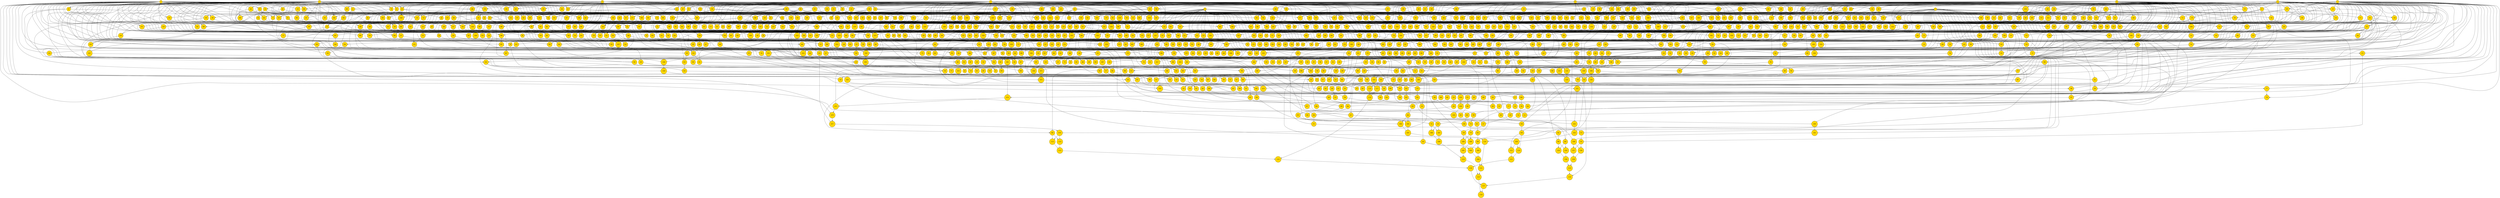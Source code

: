 digraph 0{
	0,1,2,3,4,5,6,7,8,9,10,11,12,13,14,15,16,17,18,19,20,21,22,23,24,25,26,27,28,29,30,31,32,33,34,35,36,37,38,39,40,41,42,43,44,45,46,47,48,49,50,51,52,53,54,55,56,57,58,59,60,61,62,63,64,65,66,67,68,69,70,71,72,73,74,75,76,77,78,79,80,81,82,83,84,85,86,87,88,89,90,91,92,93,94,95,96,97,98,99,100,101,102,103,104,105,106,107,108,109,110,111,112,113,114,115,116,117,118,119,120,121,122,123,124,125,126,127,128,129,130,131,132,133,134,135,136,137,138,139,140,141,142,143,144,145,146,147,148,149,150,151,152,153,154,155,156,157,158,159,160,161,162,163,164,165,166,167,168,169,170,171,172,173,174,175,176,177,178,179,180,181,182,183,184,185,186,187,188,189,190,191,192,193,194,195,196,197,198,199,200,201,202,203,204,205,206,207,208,209,210,211,212,213,214,215,216,217,218,219,220,221,222,223,224,225,226,227,228,229,230,231,232,233,234,235,236,237,238,239,240,241,242,243,244,245,246,247,248,249,250,251,252,253,254,255,256,257,258,259,260,261,262,263,264,265,266,267,268,269,270,271,272,273,274,275,276,277,278,279,280,281,282,283,284,285,286,287,288,289,290,291,292,293,294,295,296,297,298,299,300,301,302,303,304,305,306,307,308,309,310,311,312,313,314,315,316,317,318,319,320,321,322,323,324,325,326,327,328,329,330,331,332,333,334,335,336,337,338,339,340,341,342,343,344,345,346,347,348,349,350,351,352,353,354,355,356,357,358,359,360,361,362,363,364,365,366,367,368,369,370,371,372,373,374,375,376,377,378,379,380,381,382,383,384,385,386,387,388,389,390,391,392,393,394,395,396,397,398,399,400,401,402,403,404,405,406,407,408,409,410,411,412,413,414,415,416,417,418,419,420,421,422,423,424,425,426,427,428,429,430,431,432,433,434,435,436,437,438,439,440,441,442,443,444,445,446,447,448,449,450,451,452,453,454,455,456,457,458,459,460,461,462,463,464,465,466,467,468,469,470,471,472,473,474,475,476,477,478,479,480,481,482,483,484,485,486,487,488,489,490,491,492,493,494,495,496,497,498,499,500,501,502,503,504,505,506,507,508,509,510,511,512,513,514,515,516,517,518,519,520,521,522,523,524,525,526,527,528,529,530,531,532,533,534,535,536,537,538,539,540,541,542,543,544,545,546,547,548,549,550,551,552,553,554,555,556,557,558,559,560,561,562,563,564,565,566,567,568,569,570,571,572,573,574,575,576,577,578,579,580,581,582,583,584,585,586,587,588,589,590,591,592,593,594,595,596,597,598,599,600,601,602,603,604,605,606,607,608,609,610,611,612,613,614,615,616,617,618,619,620,621,622,623,624,625,626,627,628,629,630,631,632,633,634,635,636,637,638,639,640,641,642,643,644,645,646,647,648,649,650,651,652,653,654,655,656,657,658,659,660,661,662,663,664,665,666,667,668,669,670,671,672,673,674,675,676,677,678,679,680,681,682,683,684,685,686,687,688,689,690,691,692,693,694,695,696,697,698,699,700,701,702,703,704,705,706,707,708,709,710,711,712,713,714,715,716,717,718,719,720,721,722,723,724,725,726,727,728,729,730,731,732,733,734,735,736,737,738,739,740,741,742,743,744,745,746,747,748,749,750,751,752,753,754,755,756,757,758,759,760,761,762,763,764,765,766,767,768,769,770,771,772,773,774,775,776,777,778,779,780,781,782,783,784,785,786,787,788,789,790,791,792,793,794,795,796,797,798,799,800,801,802,803,804,805,806,807,808,809,810,811,812,813,814,815,816,817,818,819,820,821,822,823,824,825,826,827,828,829,830,831,832,833,834,835,836,837,838,839,840,841,842,843,844,845,846,847,848,849,850,851,852,853,854,855,856,857,858,859,860,861,862,863,864,865,866,867,868,869,870,871,872,873,874,875,876,877,878,879,880,881,882,883,884,885,886,887,888,889,890,891,892,893,894,895,896,897,898,899,900,901,902,903,904,905,906,907,908,909,910,911,912,913,914,915,916,917,918,919,920,921,922,923,924,925,926,927,928,929,930,931,932,933,934,935,936,937,938,939,940,941,942,943,944,945,946,947,948,949,950,951,952,953,954,955,956,957,958,959,960,961,962,963,964,965,966,967,968,969,970,971,972,973,974,975,976,977,978,979,980,981,982,983,984,985,986,987,988,989,990,991,992,993,994,995,996,997,998,999,1000,1001,1002,1003,1004,1005,1006,1007,1008,1009,1010,1011,1012,1013,1014,1015,1016,1017,1018,1019,1020,1021,1022,1023,1024,1025,1026,1027,1028,1029,1030,1031,1032,1033,1034,1035,1036,1037,1038,1039,1040,1041,1042,1043,1044,1045,1046,1047,1048,1049,1050,1051,1052,1053,1054,1055,1056,1057,1058,1059,1060,1061,1062,1063,1064,1065,1066,1067,1068,1069,1070,1071,1072,1073,1074,1075,1076,1077,1078,1079,1080,1081,1082,1083,1084,1085,1086,1087,1088,1089,1090,1091,1092,1093,1094,1095,1096,1097,1098,1099,1100,1101,1102,1103,1104,1105,1106,1107,1108,1109,1110,1111,1112,1113,1114,1115,1116,1117,1118,1119,1120,1121,1122,1123,1124,1125,1126,1127,1128[shape=circle,style=filled,fillcolor=gold,height="0.3"];
2->10[];
0->10[arrowhead=odot];
10->11[];
8->11[];
9->12[];
2->12[arrowhead=odot];
12->13[arrowhead=odot];
11->13[arrowhead=odot];
13->14[arrowhead=odot];
4->14[];
4->15[];
2->15[arrowhead=odot];
9->16[arrowhead=odot];
0->16[arrowhead=odot];
16->17[];
15->17[arrowhead=odot];
17->18[arrowhead=odot];
14->18[arrowhead=odot];
5->19[arrowhead=odot];
3->19[];
19->20[];
18->20[arrowhead=odot];
4->21[arrowhead=odot];
3->21[arrowhead=odot];
9->22[arrowhead=odot];
5->22[];
22->23[];
21->23[];
23->24[];
11->24[];
24->25[arrowhead=odot];
20->25[arrowhead=odot];
25->26[arrowhead=odot];
6->26[arrowhead=odot];
6->27[arrowhead=odot];
0->27[arrowhead=odot];
9->28[];
3->28[arrowhead=odot];
28->29[arrowhead=odot];
4->29[];
9->30[];
4->30[arrowhead=odot];
30->31[arrowhead=odot];
27->31[];
31->32[];
29->32[arrowhead=odot];
9->33[arrowhead=odot];
3->33[];
33->34[arrowhead=odot];
4->34[arrowhead=odot];
9->35[arrowhead=odot];
4->35[];
35->36[arrowhead=odot];
2->36[arrowhead=odot];
36->37[];
34->37[arrowhead=odot];
37->38[arrowhead=odot];
32->38[arrowhead=odot];
38->39[arrowhead=odot];
5->39[arrowhead=odot];
6->40[arrowhead=odot];
5->40[arrowhead=odot];
40->41[arrowhead=odot];
9->41[];
6->42[];
3->42[];
42->43[arrowhead=odot];
41->43[arrowhead=odot];
43->44[arrowhead=odot];
4->44[arrowhead=odot];
6->45[arrowhead=odot];
4->45[];
5->46[];
4->46[];
5->47[arrowhead=odot];
0->47[arrowhead=odot];
47->48[arrowhead=odot];
3->48[arrowhead=odot];
48->49[arrowhead=odot];
46->49[arrowhead=odot];
49->50[arrowhead=odot];
9->50[arrowhead=odot];
45->51[arrowhead=odot];
44->51[arrowhead=odot];
51->52[];
50->52[arrowhead=odot];
52->53[arrowhead=odot];
2->53[arrowhead=odot];
53->54[arrowhead=odot];
39->54[arrowhead=odot];
54->55[arrowhead=odot];
8->55[arrowhead=odot];
55->56[arrowhead=odot];
26->56[arrowhead=odot];
56->57[arrowhead=odot];
1->57[arrowhead=odot];
9->58[arrowhead=odot];
4->58[arrowhead=odot];
58->59[];
8->59[arrowhead=odot];
40->60[];
3->60[arrowhead=odot];
60->61[];
59->61[];
5->62[arrowhead=odot];
3->62[arrowhead=odot];
62->63[];
30->63[];
63->64[arrowhead=odot];
0->64[arrowhead=odot];
64->65[arrowhead=odot];
1->65[];
33->66[arrowhead=odot];
28->66[arrowhead=odot];
4->67[];
0->67[];
67->68[];
5->68[];
68->69[];
66->69[];
69->70[arrowhead=odot];
65->70[arrowhead=odot];
70->71[arrowhead=odot];
8->71[];
28->72[arrowhead=odot];
4->72[arrowhead=odot];
72->73[arrowhead=odot];
8->73[arrowhead=odot];
5->74[];
4->74[arrowhead=odot];
74->75[];
33->75[];
75->76[arrowhead=odot];
73->76[arrowhead=odot];
76->77[arrowhead=odot];
0->77[arrowhead=odot];
77->78[arrowhead=odot];
71->78[arrowhead=odot];
78->79[arrowhead=odot];
6->79[];
8->80[arrowhead=odot];
4->80[];
6->81[arrowhead=odot];
5->81[];
81->82[];
30->82[];
82->83[arrowhead=odot];
80->83[arrowhead=odot];
83->84[arrowhead=odot];
3->84[arrowhead=odot];
9->85[];
5->85[];
5->86[arrowhead=odot];
1->86[];
86->87[arrowhead=odot];
6->87[];
87->88[arrowhead=odot];
58->88[];
88->89[arrowhead=odot];
85->89[arrowhead=odot];
89->90[arrowhead=odot];
8->90[arrowhead=odot];
90->91[arrowhead=odot];
84->91[arrowhead=odot];
91->92[arrowhead=odot];
0->92[arrowhead=odot];
33->93[arrowhead=odot];
5->93[arrowhead=odot];
93->94[arrowhead=odot];
1->94[arrowhead=odot];
29->95[];
6->95[arrowhead=odot];
95->96[arrowhead=odot];
93->96[];
94->97[arrowhead=odot];
0->97[];
97->98[];
96->98[arrowhead=odot];
35->99[];
5->99[arrowhead=odot];
99->100[arrowhead=odot];
85->100[arrowhead=odot];
6->101[arrowhead=odot];
3->101[arrowhead=odot];
101->102[];
1->102[];
102->103[];
100->103[arrowhead=odot];
103->104[arrowhead=odot];
98->104[arrowhead=odot];
104->105[arrowhead=odot];
8->105[];
92->106[arrowhead=odot];
61->106[arrowhead=odot];
106->107[];
105->107[arrowhead=odot];
107->108[];
79->108[arrowhead=odot];
108->109[arrowhead=odot];
2->109[arrowhead=odot];
109->110[arrowhead=odot];
57->110[arrowhead=odot];
110->111[arrowhead=odot];
7->111[arrowhead=odot];
6->112[arrowhead=odot];
4->112[arrowhead=odot];
8->113[];
1->113[arrowhead=odot];
113->114[arrowhead=odot];
0->114[];
8->115[];
7->115[];
9->116[arrowhead=odot];
1->116[arrowhead=odot];
116->117[arrowhead=odot];
115->117[arrowhead=odot];
117->118[arrowhead=odot];
114->118[];
9->119[arrowhead=odot];
1->119[];
9->120[];
7->120[];
120->121[arrowhead=odot];
119->121[arrowhead=odot];
1->122[];
0->122[];
122->123[arrowhead=odot];
8->123[arrowhead=odot];
123->124[];
121->124[arrowhead=odot];
124->125[arrowhead=odot];
118->125[arrowhead=odot];
62->126[];
2->126[arrowhead=odot];
126->127[];
112->127[];
127->128[];
125->128[arrowhead=odot];
128->129[arrowhead=odot];
111->129[arrowhead=odot];
113->130[];
22->130[];
8->131[arrowhead=odot];
5->131[arrowhead=odot];
9->132[arrowhead=odot];
3->132[arrowhead=odot];
132->133[];
131->133[];
8->134[];
3->134[];
134->135[];
9->135[];
135->136[];
5->136[];
136->137[arrowhead=odot];
133->137[arrowhead=odot];
137->138[arrowhead=odot];
0->138[];
16->139[];
8->139[arrowhead=odot];
8->140[];
0->140[arrowhead=odot];
9->141[];
1->141[];
141->142[arrowhead=odot];
140->142[arrowhead=odot];
142->143[arrowhead=odot];
3->143[arrowhead=odot];
8->144[];
1->144[];
144->145[];
9->145[];
145->146[arrowhead=odot];
139->146[arrowhead=odot];
146->147[];
143->147[arrowhead=odot];
147->148[arrowhead=odot];
5->148[];
148->149[arrowhead=odot];
138->149[arrowhead=odot];
149->150[arrowhead=odot];
4->150[arrowhead=odot];
3->151[arrowhead=odot];
0->151[];
9->152[];
8->152[arrowhead=odot];
152->153[];
151->153[];
144->154[arrowhead=odot];
3->154[];
154->155[];
142->155[arrowhead=odot];
155->156[arrowhead=odot];
153->156[arrowhead=odot];
156->157[arrowhead=odot];
5->157[arrowhead=odot];
8->158[arrowhead=odot];
1->158[arrowhead=odot];
3->159[arrowhead=odot];
1->159[];
159->160[arrowhead=odot];
5->160[arrowhead=odot];
160->161[arrowhead=odot];
140->161[];
161->162[arrowhead=odot];
158->162[arrowhead=odot];
162->163[arrowhead=odot];
9->163[arrowhead=odot];
163->164[arrowhead=odot];
157->164[arrowhead=odot];
164->165[arrowhead=odot];
4->165[];
150->166[arrowhead=odot];
130->166[arrowhead=odot];
166->167[];
165->167[arrowhead=odot];
167->168[arrowhead=odot];
7->168[arrowhead=odot];
21->169[];
5->169[arrowhead=odot];
8->170[arrowhead=odot];
0->170[];
170->171[arrowhead=odot];
115->171[arrowhead=odot];
171->172[arrowhead=odot];
116->172[];
141->173[];
7->173[];
173->174[arrowhead=odot];
172->174[arrowhead=odot];
174->175[arrowhead=odot];
169->175[];
175->176[arrowhead=odot];
168->176[arrowhead=odot];
176->177[arrowhead=odot];
6->177[arrowhead=odot];
8->178[];
6->178[];
178->179[arrowhead=odot];
5->179[arrowhead=odot];
179->180[arrowhead=odot];
3->180[arrowhead=odot];
131->181[];
0->181[];
8->182[arrowhead=odot];
6->182[arrowhead=odot];
182->183[arrowhead=odot];
140->183[arrowhead=odot];
183->184[];
3->184[];
184->185[arrowhead=odot];
181->185[arrowhead=odot];
185->186[arrowhead=odot];
4->186[arrowhead=odot];
8->187[];
5->187[arrowhead=odot];
187->188[];
3->188[];
3->189[];
0->189[arrowhead=odot];
189->190[arrowhead=odot];
151->190[arrowhead=odot];
190->191[];
188->191[arrowhead=odot];
191->192[arrowhead=odot];
4->192[];
192->193[arrowhead=odot];
180->193[arrowhead=odot];
193->194[];
186->194[arrowhead=odot];
194->195[arrowhead=odot];
1->195[arrowhead=odot];
8->196[arrowhead=odot];
4->196[arrowhead=odot];
196->197[arrowhead=odot];
5->197[arrowhead=odot];
8->198[];
4->198[arrowhead=odot];
198->199[];
1->199[];
199->200[arrowhead=odot];
197->200[arrowhead=odot];
200->201[arrowhead=odot];
6->201[];
8->202[];
3->202[arrowhead=odot];
4->203[];
3->203[];
4->204[arrowhead=odot];
1->204[arrowhead=odot];
202->205[arrowhead=odot];
5->205[arrowhead=odot];
204->206[arrowhead=odot];
203->206[arrowhead=odot];
206->207[];
205->207[];
207->208[arrowhead=odot];
201->208[arrowhead=odot];
208->209[arrowhead=odot];
0->209[arrowhead=odot];
209->210[arrowhead=odot];
9->210[arrowhead=odot];
210->211[];
195->211[arrowhead=odot];
6->212[];
4->212[arrowhead=odot];
212->213[];
131->213[];
213->214[arrowhead=odot];
67->214[arrowhead=odot];
214->215[arrowhead=odot];
3->215[];
46->216[];
6->216[];
216->217[arrowhead=odot];
0->217[arrowhead=odot];
217->218[arrowhead=odot];
40->218[arrowhead=odot];
218->219[arrowhead=odot];
215->219[arrowhead=odot];
219->220[arrowhead=odot];
1->220[];
216->221[];
170->221[];
221->222[arrowhead=odot];
9->222[];
222->223[];
220->223[arrowhead=odot];
223->224[arrowhead=odot];
7->224[arrowhead=odot];
224->225[];
211->225[arrowhead=odot];
225->226[arrowhead=odot];
177->226[arrowhead=odot];
226->227[arrowhead=odot];
2->227[arrowhead=odot];
27->228[];
1->228[arrowhead=odot];
187->229[];
35->229[];
203->230[arrowhead=odot];
93->230[];
21->231[arrowhead=odot];
5->231[];
231->232[arrowhead=odot];
8->232[arrowhead=odot];
232->233[];
230->233[arrowhead=odot];
233->234[arrowhead=odot];
229->234[arrowhead=odot];
234->235[arrowhead=odot];
2->235[];
235->236[arrowhead=odot];
23->236[arrowhead=odot];
228->237[];
7->237[arrowhead=odot];
237->238[];
236->238[arrowhead=odot];
238->239[arrowhead=odot];
227->239[arrowhead=odot];
9->240[arrowhead=odot];
8->240[arrowhead=odot];
9->241[];
8->241[];
241->242[arrowhead=odot];
240->242[arrowhead=odot];
242->243[arrowhead=odot];
58->243[arrowhead=odot];
243->244[arrowhead=odot];
5->244[];
85->245[arrowhead=odot];
0->245[arrowhead=odot];
240->246[arrowhead=odot];
0->246[];
246->247[];
135->247[arrowhead=odot];
245->248[arrowhead=odot];
4->248[];
248->249[];
247->249[arrowhead=odot];
249->250[arrowhead=odot];
244->250[arrowhead=odot];
250->251[arrowhead=odot];
6->251[arrowhead=odot];
198->252[];
41->252[];
212->253[arrowhead=odot];
0->253[];
240->254[];
5->254[arrowhead=odot];
254->255[];
253->255[arrowhead=odot];
255->256[arrowhead=odot];
252->256[arrowhead=odot];
256->257[arrowhead=odot];
3->257[];
257->258[arrowhead=odot];
251->258[arrowhead=odot];
258->259[arrowhead=odot];
1->259[arrowhead=odot];
30->260[arrowhead=odot];
1->260[];
260->261[arrowhead=odot];
35->261[arrowhead=odot];
261->262[arrowhead=odot];
8->262[];
9->263[];
4->263[];
263->264[arrowhead=odot];
58->264[arrowhead=odot];
264->265[arrowhead=odot];
182->265[];
265->266[arrowhead=odot];
262->266[arrowhead=odot];
266->267[arrowhead=odot];
5->267[arrowhead=odot];
22->268[arrowhead=odot];
8->268[];
263->269[];
5->269[];
269->270[arrowhead=odot];
198->270[arrowhead=odot];
270->271[arrowhead=odot];
1->271[];
240->272[];
5->272[];
272->273[arrowhead=odot];
268->273[arrowhead=odot];
273->274[];
271->274[arrowhead=odot];
274->275[arrowhead=odot];
6->275[];
275->276[arrowhead=odot];
267->276[arrowhead=odot];
276->277[arrowhead=odot];
189->277[];
277->278[arrowhead=odot];
259->278[arrowhead=odot];
278->279[arrowhead=odot];
7->279[arrowhead=odot];
8->280[arrowhead=odot];
1->280[];
280->281[arrowhead=odot];
241->281[arrowhead=odot];
281->282[arrowhead=odot];
0->282[arrowhead=odot];
112->283[];
5->283[arrowhead=odot];
283->284[];
282->284[arrowhead=odot];
284->285[arrowhead=odot];
7->285[];
187->286[arrowhead=odot];
6->286[];
286->287[arrowhead=odot];
0->287[];
5->288[];
0->288[arrowhead=odot];
288->289[arrowhead=odot];
6->289[];
289->290[arrowhead=odot];
8->290[];
290->291[arrowhead=odot];
287->291[arrowhead=odot];
291->292[arrowhead=odot];
4->292[];
1->293[];
0->293[arrowhead=odot];
293->294[];
6->294[arrowhead=odot];
294->295[];
196->295[];
295->296[arrowhead=odot];
292->296[arrowhead=odot];
296->297[arrowhead=odot];
9->297[arrowhead=odot];
8->298[];
4->298[];
298->299[arrowhead=odot];
1->299[];
299->300[arrowhead=odot];
9->300[arrowhead=odot];
300->301[arrowhead=odot];
5->301[arrowhead=odot];
30->302[];
8->302[arrowhead=odot];
302->303[arrowhead=odot];
301->303[arrowhead=odot];
303->304[arrowhead=odot];
6->304[];
9->305[];
6->305[arrowhead=odot];
305->306[];
4->306[];
306->307[];
280->307[];
9->308[arrowhead=odot];
6->308[];
8->309[arrowhead=odot];
6->309[];
309->310[arrowhead=odot];
35->310[arrowhead=odot];
308->311[arrowhead=odot];
1->311[arrowhead=odot];
311->312[];
310->312[arrowhead=odot];
113->313[arrowhead=odot];
5->313[];
313->314[arrowhead=odot];
4->314[];
179->315[arrowhead=odot];
0->315[];
315->316[];
314->316[arrowhead=odot];
307->317[arrowhead=odot];
7->317[arrowhead=odot];
317->318[];
312->318[arrowhead=odot];
318->319[];
316->319[arrowhead=odot];
319->320[];
304->320[arrowhead=odot];
320->321[];
297->321[arrowhead=odot];
285->322[arrowhead=odot];
3->322[arrowhead=odot];
322->323[];
321->323[arrowhead=odot];
323->324[arrowhead=odot];
279->324[arrowhead=odot];
324->325[arrowhead=odot];
2->325[arrowhead=odot];
241->326[];
2->326[];
326->327[arrowhead=odot];
3->327[];
327->328[arrowhead=odot];
29->328[];
196->329[];
33->329[];
329->330[arrowhead=odot];
328->330[arrowhead=odot];
1->331[arrowhead=odot];
0->331[arrowhead=odot];
40->332[];
7->332[arrowhead=odot];
332->333[];
331->333[];
333->334[];
330->334[arrowhead=odot];
334->335[arrowhead=odot];
325->335[arrowhead=odot];
293->336[];
5->336[];
9->337[];
0->337[];
337->338[];
8->338[];
338->339[];
1->339[arrowhead=odot];
339->340[arrowhead=odot];
139->340[arrowhead=odot];
340->341[arrowhead=odot];
5->341[];
280->342[arrowhead=odot];
6->342[arrowhead=odot];
342->343[arrowhead=odot];
114->343[arrowhead=odot];
343->344[arrowhead=odot];
341->344[arrowhead=odot];
344->345[arrowhead=odot];
4->345[];
40->346[arrowhead=odot];
1->346[];
346->347[arrowhead=odot];
308->347[arrowhead=odot];
347->348[arrowhead=odot];
4->348[arrowhead=odot];
348->349[arrowhead=odot];
336->349[arrowhead=odot];
349->350[];
345->350[arrowhead=odot];
350->351[arrowhead=odot];
7->351[arrowhead=odot];
7->352[];
6->352[arrowhead=odot];
241->353[arrowhead=odot];
0->353[arrowhead=odot];
331->354[arrowhead=odot];
122->354[arrowhead=odot];
5->355[arrowhead=odot];
4->355[arrowhead=odot];
355->356[];
352->356[];
356->357[];
353->357[arrowhead=odot];
357->358[];
354->358[arrowhead=odot];
358->359[arrowhead=odot];
351->359[arrowhead=odot];
359->360[arrowhead=odot];
3->360[arrowhead=odot];
293->361[];
9->361[arrowhead=odot];
361->362[];
298->362[];
183->363[arrowhead=odot];
5->363[];
5->364[arrowhead=odot];
0->364[];
364->365[];
8->365[];
365->366[arrowhead=odot];
363->366[arrowhead=odot];
366->367[arrowhead=odot];
9->367[arrowhead=odot];
152->368[];
0->368[];
368->369[arrowhead=odot];
6->369[arrowhead=odot];
369->370[arrowhead=odot];
5->370[arrowhead=odot];
309->371[arrowhead=odot];
1->371[arrowhead=odot];
6->372[];
0->372[arrowhead=odot];
372->373[arrowhead=odot];
371->373[arrowhead=odot];
373->374[arrowhead=odot];
370->374[arrowhead=odot];
374->375[];
367->375[arrowhead=odot];
375->376[arrowhead=odot];
4->376[];
204->377[];
181->377[];
377->378[arrowhead=odot];
294->378[arrowhead=odot];
378->379[arrowhead=odot];
9->379[arrowhead=odot];
379->380[arrowhead=odot];
376->380[arrowhead=odot];
380->381[arrowhead=odot];
3->381[];
158->382[arrowhead=odot];
16->382[arrowhead=odot];
382->383[arrowhead=odot];
5->383[arrowhead=odot];
337->384[arrowhead=odot];
1->384[arrowhead=odot];
8->385[];
0->385[];
385->386[arrowhead=odot];
263->386[arrowhead=odot];
386->387[arrowhead=odot];
384->387[];
387->388[arrowhead=odot];
383->388[arrowhead=odot];
388->389[arrowhead=odot];
6->389[];
6->390[];
1->390[arrowhead=odot];
390->391[];
5->391[];
293->392[];
40->392[arrowhead=odot];
392->393[arrowhead=odot];
391->393[arrowhead=odot];
393->394[arrowhead=odot];
9->394[];
390->395[arrowhead=odot];
361->395[arrowhead=odot];
395->396[arrowhead=odot];
8->396[arrowhead=odot];
396->397[arrowhead=odot];
394->397[arrowhead=odot];
397->398[arrowhead=odot];
4->398[arrowhead=odot];
389->399[arrowhead=odot];
362->399[arrowhead=odot];
399->400[];
398->400[arrowhead=odot];
400->401[];
381->401[arrowhead=odot];
401->402[arrowhead=odot];
7->402[arrowhead=odot];
402->403[arrowhead=odot];
360->403[arrowhead=odot];
403->404[arrowhead=odot];
2->404[arrowhead=odot];
231->405[];
7->405[arrowhead=odot];
7->406[arrowhead=odot];
6->406[];
406->407[arrowhead=odot];
352->407[arrowhead=odot];
407->408[arrowhead=odot];
169->408[];
408->409[arrowhead=odot];
405->409[arrowhead=odot];
122->410[];
2->410[arrowhead=odot];
410->411[];
409->411[arrowhead=odot];
406->412[];
169->412[arrowhead=odot];
352->413[];
169->413[];
413->414[arrowhead=odot];
412->414[arrowhead=odot];
414->415[arrowhead=odot];
410->415[];
21->416[];
7->416[];
416->417[];
40->417[];
417->418[arrowhead=odot];
122->418[arrowhead=odot];
418->419[arrowhead=odot];
2->419[arrowhead=odot];
9->420[arrowhead=odot];
2->420[];
420->421[arrowhead=odot];
8->421[];
421->422[arrowhead=odot];
74->422[];
422->423[arrowhead=odot];
99->423[arrowhead=odot];
423->424[arrowhead=odot];
3->424[arrowhead=odot];
135->425[];
4->425[];
425->426[arrowhead=odot];
240->426[arrowhead=odot];
5->427[arrowhead=odot];
2->427[];
427->428[];
426->428[arrowhead=odot];
428->429[arrowhead=odot];
424->429[arrowhead=odot];
429->430[arrowhead=odot];
331->430[];
8->431[];
5->431[];
431->432[arrowhead=odot];
131->432[arrowhead=odot];
242->433[arrowhead=odot];
1->433[];
433->434[];
432->434[arrowhead=odot];
4->435[arrowhead=odot];
0->435[arrowhead=odot];
435->436[arrowhead=odot];
5->436[];
436->437[arrowhead=odot];
116->437[];
263->438[];
0->438[];
438->439[arrowhead=odot];
437->439[arrowhead=odot];
439->440[arrowhead=odot];
3->440[];
5->441[];
3->441[arrowhead=odot];
441->442[];
16->442[arrowhead=odot];
442->443[arrowhead=odot];
440->443[arrowhead=odot];
443->444[arrowhead=odot];
8->444[];
441->445[];
9->445[];
445->446[arrowhead=odot];
59->446[arrowhead=odot];
446->447[arrowhead=odot];
0->447[];
447->448[arrowhead=odot];
434->448[arrowhead=odot];
448->449[];
444->449[arrowhead=odot];
449->450[arrowhead=odot];
2->450[arrowhead=odot];
450->451[arrowhead=odot];
430->451[arrowhead=odot];
451->452[arrowhead=odot];
6->452[arrowhead=odot];
431->453[];
28->453[];
9->454[arrowhead=odot];
5->454[arrowhead=odot];
280->455[arrowhead=odot];
3->455[arrowhead=odot];
454->456[];
385->456[arrowhead=odot];
456->457[];
455->457[arrowhead=odot];
457->458[arrowhead=odot];
453->458[arrowhead=odot];
458->459[arrowhead=odot];
4->459[arrowhead=odot];
364->460[];
66->460[];
288->461[arrowhead=odot];
1->461[arrowhead=odot];
461->462[arrowhead=odot];
28->462[];
462->463[arrowhead=odot];
460->463[arrowhead=odot];
463->464[arrowhead=odot];
8->464[arrowhead=odot];
240->465[arrowhead=odot];
5->465[];
465->466[arrowhead=odot];
135->466[arrowhead=odot];
466->467[arrowhead=odot];
1->467[];
467->468[arrowhead=odot];
464->468[arrowhead=odot];
468->469[arrowhead=odot];
4->469[];
441->470[arrowhead=odot];
80->470[];
144->471[];
3->471[];
471->472[];
5->472[arrowhead=odot];
472->473[arrowhead=odot];
470->473[arrowhead=odot];
473->474[arrowhead=odot];
9->474[];
3->475[arrowhead=odot];
1->475[arrowhead=odot];
475->476[];
196->476[arrowhead=odot];
476->477[arrowhead=odot];
46->477[arrowhead=odot];
477->478[arrowhead=odot];
264->478[];
240->479[arrowhead=odot];
4->479[arrowhead=odot];
479->480[arrowhead=odot];
3->480[];
480->481[];
35->481[arrowhead=odot];
481->482[arrowhead=odot];
478->482[arrowhead=odot];
482->483[arrowhead=odot];
0->483[arrowhead=odot];
8->484[arrowhead=odot];
3->484[arrowhead=odot];
189->485[arrowhead=odot];
35->485[];
485->486[];
484->486[arrowhead=odot];
486->487[arrowhead=odot];
474->487[arrowhead=odot];
487->488[];
483->488[arrowhead=odot];
488->489[arrowhead=odot];
6->489[];
469->490[arrowhead=odot];
459->490[arrowhead=odot];
490->491[];
489->491[arrowhead=odot];
491->492[arrowhead=odot];
2->492[arrowhead=odot];
492->493[arrowhead=odot];
452->493[arrowhead=odot];
493->494[arrowhead=odot];
7->494[arrowhead=odot];
494->495[arrowhead=odot];
419->495[arrowhead=odot];
182->496[];
116->496[];
390->497[];
202->497[];
497->498[arrowhead=odot];
280->498[arrowhead=odot];
498->499[arrowhead=odot];
9->499[];
141->500[arrowhead=odot];
8->500[arrowhead=odot];
390->501[arrowhead=odot];
3->501[];
501->502[arrowhead=odot];
119->502[arrowhead=odot];
502->503[arrowhead=odot];
500->503[arrowhead=odot];
503->504[arrowhead=odot];
499->504[arrowhead=odot];
504->505[arrowhead=odot];
5->505[arrowhead=odot];
241->506[arrowhead=odot];
6->506[];
506->507[arrowhead=odot];
134->507[arrowhead=odot];
507->508[arrowhead=odot];
1->508[arrowhead=odot];
241->509[];
6->509[arrowhead=odot];
509->510[arrowhead=odot];
508->510[arrowhead=odot];
510->511[arrowhead=odot];
5->511[];
505->512[arrowhead=odot];
496->512[arrowhead=odot];
512->513[];
511->513[arrowhead=odot];
513->514[arrowhead=odot];
4->514[];
242->515[arrowhead=odot];
159->515[];
241->516[arrowhead=odot];
1->516[arrowhead=odot];
516->517[];
93->517[];
517->518[arrowhead=odot];
515->518[arrowhead=odot];
518->519[arrowhead=odot];
6->519[];
131->520[];
3->520[arrowhead=odot];
520->521[arrowhead=odot];
471->521[arrowhead=odot];
521->522[arrowhead=odot];
9->522[arrowhead=odot];
182->523[arrowhead=odot];
1->523[arrowhead=odot];
523->524[arrowhead=odot];
465->524[];
524->525[arrowhead=odot];
522->525[arrowhead=odot];
525->526[];
519->526[arrowhead=odot];
526->527[arrowhead=odot];
4->527[arrowhead=odot];
131->528[];
6->528[];
528->529[];
119->529[];
529->530[arrowhead=odot];
527->530[arrowhead=odot];
530->531[];
514->531[arrowhead=odot];
531->532[arrowhead=odot];
0->532[arrowhead=odot];
85->533[arrowhead=odot];
3->533[];
533->534[];
454->534[arrowhead=odot];
151->535[];
9->535[arrowhead=odot];
535->536[arrowhead=odot];
534->536[arrowhead=odot];
536->537[arrowhead=odot];
8->537[];
170->538[];
85->538[];
538->539[arrowhead=odot];
537->539[arrowhead=odot];
539->540[arrowhead=odot];
6->540[arrowhead=odot];
6->541[];
0->541[];
541->542[arrowhead=odot];
22->542[arrowhead=odot];
542->543[arrowhead=odot];
3->543[arrowhead=odot];
364->544[];
6->544[];
544->545[arrowhead=odot];
543->545[arrowhead=odot];
545->546[arrowhead=odot];
8->546[arrowhead=odot];
541->547[];
454->547[];
547->548[arrowhead=odot];
546->548[arrowhead=odot];
548->549[];
540->549[arrowhead=odot];
549->550[arrowhead=odot];
4->550[];
272->551[];
42->551[];
6->552[];
5->552[];
552->553[arrowhead=odot];
242->553[];
42->554[arrowhead=odot];
5->554[arrowhead=odot];
554->555[arrowhead=odot];
0->555[];
555->556[];
553->556[arrowhead=odot];
556->557[arrowhead=odot];
551->557[arrowhead=odot];
557->558[arrowhead=odot];
4->558[arrowhead=odot];
552->559[];
338->559[];
559->560[arrowhead=odot];
558->560[arrowhead=odot];
560->561[];
550->561[arrowhead=odot];
561->562[arrowhead=odot];
1->562[arrowhead=odot];
562->563[arrowhead=odot];
532->563[arrowhead=odot];
563->564[arrowhead=odot];
2->564[arrowhead=odot];
441->565[];
242->565[];
19->566[];
8->566[];
566->567[];
420->567[];
567->568[arrowhead=odot];
565->568[arrowhead=odot];
331->569[];
112->569[];
569->570[];
568->570[arrowhead=odot];
570->571[arrowhead=odot];
564->571[arrowhead=odot];
571->572[arrowhead=odot];
7->572[arrowhead=odot];
2->573[arrowhead=odot];
0->573[arrowhead=odot];
573->574[];
413->574[];
574->575[];
1->575[arrowhead=odot];
575->576[arrowhead=odot];
572->576[arrowhead=odot];
189->577[];
112->577[];
372->578[arrowhead=odot];
67->578[arrowhead=odot];
101->579[arrowhead=odot];
5->579[arrowhead=odot];
579->580[];
578->580[];
580->581[arrowhead=odot];
577->581[arrowhead=odot];
581->582[arrowhead=odot];
8->582[];
202->583[arrowhead=odot];
0->583[arrowhead=odot];
541->584[arrowhead=odot];
46->584[];
584->585[];
583->585[arrowhead=odot];
585->586[arrowhead=odot];
582->586[arrowhead=odot];
586->587[arrowhead=odot];
9->587[arrowhead=odot];
541->588[arrowhead=odot];
288->588[arrowhead=odot];
286->589[arrowhead=odot];
4->589[];
589->590[];
588->590[arrowhead=odot];
187->591[];
151->591[arrowhead=odot];
591->592[];
212->592[];
592->593[arrowhead=odot];
590->593[arrowhead=odot];
593->594[arrowhead=odot];
9->594[];
364->595[];
58->595[];
595->596[arrowhead=odot];
306->596[arrowhead=odot];
596->597[arrowhead=odot];
3->597[arrowhead=odot];
435->598[arrowhead=odot];
264->598[];
598->599[arrowhead=odot];
81->599[];
58->600[arrowhead=odot];
5->600[arrowhead=odot];
600->601[];
305->601[arrowhead=odot];
601->602[];
578->602[];
599->603[arrowhead=odot];
597->603[arrowhead=odot];
603->604[];
602->604[arrowhead=odot];
604->605[arrowhead=odot];
8->605[arrowhead=odot];
594->606[arrowhead=odot];
587->606[arrowhead=odot];
606->607[];
605->607[arrowhead=odot];
607->608[arrowhead=odot];
1->608[arrowhead=odot];
202->609[];
35->609[arrowhead=odot];
609->610[arrowhead=odot];
260->610[];
610->611[arrowhead=odot];
5->611[arrowhead=odot];
80->612[arrowhead=odot];
1->612[arrowhead=odot];
612->613[];
480->613[arrowhead=odot];
611->614[arrowhead=odot];
372->614[];
614->615[];
613->615[arrowhead=odot];
615->616[arrowhead=odot];
608->616[arrowhead=odot];
616->617[arrowhead=odot];
2->617[arrowhead=odot];
432->618[arrowhead=odot];
3->618[arrowhead=odot];
618->619[arrowhead=odot];
188->619[arrowhead=odot];
619->620[arrowhead=odot];
9->620[arrowhead=odot];
445->621[];
8->621[arrowhead=odot];
621->622[arrowhead=odot];
620->622[arrowhead=odot];
622->623[arrowhead=odot];
4->623[arrowhead=odot];
520->624[];
263->624[];
624->625[arrowhead=odot];
623->625[arrowhead=odot];
625->626[arrowhead=odot];
228->626[];
626->627[arrowhead=odot];
617->627[arrowhead=odot];
627->628[arrowhead=odot];
7->628[arrowhead=odot];
628->629[arrowhead=odot];
574->629[arrowhead=odot];
283->630[arrowhead=odot];
7->630[];
391->631[];
353->631[];
338->632[arrowhead=odot];
1->632[arrowhead=odot];
632->633[arrowhead=odot];
6->633[arrowhead=odot];
16->634[arrowhead=odot];
6->634[arrowhead=odot];
141->635[arrowhead=odot];
6->635[];
635->636[arrowhead=odot];
202->636[];
636->637[arrowhead=odot];
634->637[arrowhead=odot];
637->638[arrowhead=odot];
5->638[arrowhead=odot];
633->639[arrowhead=odot];
631->639[arrowhead=odot];
639->640[];
638->640[arrowhead=odot];
640->641[arrowhead=odot];
4->641[];
352->642[];
331->642[arrowhead=odot];
384->643[arrowhead=odot];
202->643[];
643->644[arrowhead=odot];
635->644[];
642->645[arrowhead=odot];
5->645[arrowhead=odot];
645->646[];
644->646[arrowhead=odot];
240->647[arrowhead=odot];
81->647[];
647->648[];
353->648[arrowhead=odot];
648->649[arrowhead=odot];
646->649[arrowhead=odot];
649->650[arrowhead=odot];
4->650[arrowhead=odot];
391->651[];
189->651[];
651->652[arrowhead=odot];
2->652[arrowhead=odot];
652->653[arrowhead=odot];
479->653[arrowhead=odot];
81->654[arrowhead=odot];
2->654[];
283->655[arrowhead=odot];
2->655[arrowhead=odot];
655->656[arrowhead=odot];
3->656[];
81->657[arrowhead=odot];
0->657[arrowhead=odot];
657->658[arrowhead=odot];
1->658[];
654->659[arrowhead=odot];
630->659[arrowhead=odot];
659->660[];
658->660[arrowhead=odot];
660->661[];
656->661[arrowhead=odot];
661->662[];
653->662[arrowhead=odot];
662->663[];
641->663[arrowhead=odot];
663->664[];
650->664[arrowhead=odot];
29->665[arrowhead=odot];
8->665[];
406->666[];
5->666[];
666->667[];
34->667[arrowhead=odot];
667->668[];
665->668[arrowhead=odot];
668->669[arrowhead=odot];
413->669[arrowhead=odot];
331->670[];
2->670[arrowhead=odot];
670->671[];
669->671[arrowhead=odot];
30->672[arrowhead=odot];
29->672[arrowhead=odot];
672->673[];
27->673[];
673->674[arrowhead=odot];
37->674[arrowhead=odot];
674->675[arrowhead=odot];
5->675[arrowhead=odot];
675->676[arrowhead=odot];
53->676[arrowhead=odot];
676->677[arrowhead=odot];
8->677[arrowhead=odot];
8->678[];
2->678[];
678->679[];
0->679[arrowhead=odot];
679->680[arrowhead=odot];
12->680[arrowhead=odot];
680->681[arrowhead=odot];
4->681[];
681->682[arrowhead=odot];
17->682[arrowhead=odot];
682->683[arrowhead=odot];
19->683[];
679->684[];
23->684[];
684->685[arrowhead=odot];
683->685[arrowhead=odot];
685->686[arrowhead=odot];
6->686[arrowhead=odot];
686->687[arrowhead=odot];
677->687[arrowhead=odot];
687->688[arrowhead=odot];
1->688[arrowhead=odot];
9->689[];
3->689[];
689->690[arrowhead=odot];
132->690[arrowhead=odot];
690->691[arrowhead=odot];
4->691[];
691->692[];
5->692[];
692->693[];
0->693[];
693->694[arrowhead=odot];
65->694[arrowhead=odot];
694->695[arrowhead=odot];
8->695[];
695->696[arrowhead=odot];
77->696[arrowhead=odot];
696->697[arrowhead=odot];
6->697[];
93->698[arrowhead=odot];
1->698[];
691->699[];
40->699[];
699->700[arrowhead=odot];
698->700[arrowhead=odot];
700->701[arrowhead=odot];
0->701[];
101->702[];
100->702[arrowhead=odot];
702->703[];
1->703[];
703->704[arrowhead=odot];
701->704[arrowhead=odot];
704->705[arrowhead=odot];
8->705[];
705->706[arrowhead=odot];
106->706[];
706->707[];
697->707[arrowhead=odot];
707->708[arrowhead=odot];
2->708[arrowhead=odot];
708->709[arrowhead=odot];
688->709[arrowhead=odot];
709->710[arrowhead=odot];
7->710[arrowhead=odot];
240->711[];
1->711[arrowhead=odot];
115->712[];
1->712[];
712->713[arrowhead=odot];
711->713[arrowhead=odot];
713->714[arrowhead=odot];
0->714[];
122->715[arrowhead=odot];
121->715[arrowhead=odot];
715->716[];
8->716[arrowhead=odot];
716->717[arrowhead=odot];
714->717[arrowhead=odot];
717->718[arrowhead=odot];
2->718[arrowhead=odot];
718->719[];
283->719[];
719->720[];
3->720[arrowhead=odot];
720->721[arrowhead=odot];
710->721[arrowhead=odot];
134->722[];
85->722[];
722->723[arrowhead=odot];
133->723[arrowhead=odot];
723->724[arrowhead=odot];
0->724[];
141->725[];
8->725[];
725->726[arrowhead=odot];
139->726[arrowhead=odot];
726->727[];
143->727[arrowhead=odot];
727->728[arrowhead=odot];
5->728[];
728->729[arrowhead=odot];
724->729[arrowhead=odot];
729->730[arrowhead=odot];
7->730[arrowhead=odot];
9->731[];
1->731[arrowhead=odot];
171->732[arrowhead=odot];
1->732[arrowhead=odot];
732->733[arrowhead=odot];
120->733[arrowhead=odot];
733->734[arrowhead=odot];
731->734[arrowhead=odot];
734->735[];
62->735[];
735->736[arrowhead=odot];
730->736[arrowhead=odot];
736->737[arrowhead=odot];
4->737[arrowhead=odot];
144->738[arrowhead=odot];
142->738[arrowhead=odot];
738->739[];
3->739[];
739->740[arrowhead=odot];
153->740[arrowhead=odot];
740->741[arrowhead=odot];
5->741[arrowhead=odot];
741->742[arrowhead=odot];
163->742[arrowhead=odot];
742->743[arrowhead=odot];
4->743[];
743->744[arrowhead=odot];
130->744[arrowhead=odot];
744->745[arrowhead=odot];
7->745[arrowhead=odot];
745->746[arrowhead=odot];
737->746[arrowhead=odot];
746->747[arrowhead=odot];
6->747[arrowhead=odot];
4->748[arrowhead=odot];
1->748[];
748->749[arrowhead=odot];
5->749[];
749->750[arrowhead=odot];
196->750[arrowhead=odot];
750->751[];
6->751[];
206->752[];
202->752[arrowhead=odot];
752->753[];
5->753[arrowhead=odot];
753->754[arrowhead=odot];
751->754[arrowhead=odot];
754->755[arrowhead=odot];
0->755[arrowhead=odot];
755->756[arrowhead=odot];
195->756[arrowhead=odot];
756->757[arrowhead=odot];
9->757[arrowhead=odot];
355->758[];
309->758[];
758->759[arrowhead=odot];
67->759[arrowhead=odot];
759->760[arrowhead=odot];
3->760[];
40->761[arrowhead=odot];
0->761[];
761->762[arrowhead=odot];
216->762[arrowhead=odot];
762->763[];
760->763[arrowhead=odot];
763->764[arrowhead=odot];
1->764[];
764->765[arrowhead=odot];
221->765[arrowhead=odot];
765->766[arrowhead=odot];
9->766[];
766->767[arrowhead=odot];
757->767[arrowhead=odot];
767->768[arrowhead=odot];
7->768[arrowhead=odot];
768->769[arrowhead=odot];
747->769[arrowhead=odot];
769->770[arrowhead=odot];
2->770[arrowhead=odot];
231->771[arrowhead=odot];
230->771[arrowhead=odot];
771->772[];
8->772[arrowhead=odot];
772->773[arrowhead=odot];
229->773[arrowhead=odot];
773->774[arrowhead=odot];
2->774[];
774->775[arrowhead=odot];
23->775[arrowhead=odot];
775->776[arrowhead=odot];
7->776[arrowhead=odot];
776->777[];
1->777[arrowhead=odot];
777->778[];
27->778[];
778->779[arrowhead=odot];
770->779[arrowhead=odot];
152->780[arrowhead=odot];
45->780[arrowhead=odot];
780->781[arrowhead=odot];
305->781[arrowhead=odot];
781->782[];
1->782[arrowhead=odot];
293->783[];
8->783[arrowhead=odot];
783->784[];
112->784[];
784->785[arrowhead=odot];
292->785[arrowhead=odot];
785->786[arrowhead=odot];
9->786[arrowhead=odot];
179->787[arrowhead=odot];
4->787[arrowhead=odot];
787->788[arrowhead=odot];
313->788[arrowhead=odot];
788->789[arrowhead=odot];
0->789[];
152->790[];
4->790[arrowhead=odot];
790->791[arrowhead=odot];
301->791[arrowhead=odot];
791->792[arrowhead=odot];
6->792[];
792->793[arrowhead=odot];
307->793[arrowhead=odot];
793->794[];
789->794[arrowhead=odot];
794->795[];
786->795[arrowhead=odot];
795->796[];
782->796[arrowhead=odot];
796->797[arrowhead=odot];
7->797[arrowhead=odot];
9->798[arrowhead=odot];
8->798[];
798->799[arrowhead=odot];
158->799[arrowhead=odot];
799->800[];
0->800[arrowhead=odot];
352->801[];
4->801[arrowhead=odot];
801->802[];
800->802[arrowhead=odot];
802->803[];
5->803[arrowhead=odot];
803->804[arrowhead=odot];
797->804[arrowhead=odot];
804->805[arrowhead=odot];
3->805[arrowhead=odot];
689->806[];
8->806[];
806->807[arrowhead=odot];
240->807[arrowhead=odot];
807->808[arrowhead=odot];
0->808[];
85->809[];
0->809[arrowhead=odot];
809->810[arrowhead=odot];
808->810[arrowhead=odot];
810->811[arrowhead=odot];
4->811[];
798->812[arrowhead=odot];
152->812[arrowhead=odot];
812->813[];
58->813[arrowhead=odot];
813->814[arrowhead=odot];
5->814[];
814->815[arrowhead=odot];
811->815[arrowhead=odot];
815->816[arrowhead=odot];
6->816[arrowhead=odot];
816->817[arrowhead=odot];
257->817[arrowhead=odot];
817->818[arrowhead=odot];
1->818[arrowhead=odot];
818->819[arrowhead=odot];
277->819[arrowhead=odot];
819->820[arrowhead=odot];
7->820[arrowhead=odot];
820->821[arrowhead=odot];
805->821[arrowhead=odot];
821->822[arrowhead=odot];
2->822[arrowhead=odot];
689->823[];
678->823[];
823->824[arrowhead=odot];
132->824[arrowhead=odot];
824->825[arrowhead=odot];
4->825[];
825->826[arrowhead=odot];
329->826[arrowhead=odot];
826->827[arrowhead=odot];
7->827[arrowhead=odot];
827->828[];
40->828[];
828->829[];
331->829[];
829->830[arrowhead=odot];
822->830[arrowhead=odot];
731->831[arrowhead=odot];
6->831[];
5->832[];
1->832[];
832->833[arrowhead=odot];
831->833[arrowhead=odot];
833->834[arrowhead=odot];
7->834[arrowhead=odot];
331->835[];
241->835[];
835->836[arrowhead=odot];
122->836[arrowhead=odot];
352->837[];
5->837[arrowhead=odot];
837->838[];
836->838[arrowhead=odot];
838->839[arrowhead=odot];
834->839[arrowhead=odot];
839->840[arrowhead=odot];
4->840[arrowhead=odot];
731->841[];
385->841[];
841->842[arrowhead=odot];
139->842[arrowhead=odot];
842->843[arrowhead=odot];
5->843[];
114->844[arrowhead=odot];
6->844[];
844->845[arrowhead=odot];
783->845[arrowhead=odot];
845->846[];
843->846[arrowhead=odot];
846->847[arrowhead=odot];
4->847[];
847->848[arrowhead=odot];
336->848[arrowhead=odot];
848->849[arrowhead=odot];
7->849[arrowhead=odot];
849->850[arrowhead=odot];
840->850[arrowhead=odot];
850->851[arrowhead=odot];
3->851[arrowhead=odot];
385->852[];
5->852[arrowhead=odot];
852->853[arrowhead=odot];
363->853[arrowhead=odot];
853->854[arrowhead=odot];
9->854[arrowhead=odot];
337->855[];
8->855[arrowhead=odot];
855->856[arrowhead=odot];
6->856[arrowhead=odot];
856->857[arrowhead=odot];
5->857[arrowhead=odot];
857->858[arrowhead=odot];
373->858[arrowhead=odot];
858->859[];
854->859[arrowhead=odot];
859->860[arrowhead=odot];
4->860[];
860->861[arrowhead=odot];
379->861[arrowhead=odot];
861->862[arrowhead=odot];
3->862[];
798->863[];
4->863[];
863->864[];
293->864[];
864->865[arrowhead=odot];
389->865[arrowhead=odot];
865->866[];
398->866[arrowhead=odot];
866->867[];
862->867[arrowhead=odot];
867->868[arrowhead=odot];
7->868[arrowhead=odot];
868->869[arrowhead=odot];
851->869[arrowhead=odot];
869->870[arrowhead=odot];
2->870[arrowhead=odot];
355->871[];
3->871[arrowhead=odot];
871->872[];
407->872[arrowhead=odot];
872->873[arrowhead=odot];
405->873[arrowhead=odot];
873->874[arrowhead=odot];
2->874[arrowhead=odot];
874->875[];
122->875[];
837->876[];
21->876[];
871->877[arrowhead=odot];
406->877[];
877->878[arrowhead=odot];
876->878[arrowhead=odot];
878->879[arrowhead=odot];
2->879[arrowhead=odot];
879->880[];
122->880[];
436->881[arrowhead=odot];
9->881[arrowhead=odot];
881->882[];
1->882[arrowhead=odot];
882->883[arrowhead=odot];
438->883[arrowhead=odot];
883->884[arrowhead=odot];
3->884[];
16->885[arrowhead=odot];
3->885[arrowhead=odot];
885->886[];
5->886[];
886->887[arrowhead=odot];
884->887[arrowhead=odot];
887->888[arrowhead=odot];
8->888[];
28->889[];
5->889[];
889->890[arrowhead=odot];
59->890[arrowhead=odot];
890->891[arrowhead=odot];
0->891[];
891->892[arrowhead=odot];
888->892[arrowhead=odot];
9->893[];
5->893[arrowhead=odot];
893->894[arrowhead=odot];
22->894[arrowhead=odot];
894->895[];
433->895[];
895->896[arrowhead=odot];
892->896[];
896->897[arrowhead=odot];
2->897[arrowhead=odot];
263->898[];
134->898[];
898->899[arrowhead=odot];
240->899[arrowhead=odot];
899->900[arrowhead=odot];
2->900[];
900->901[];
5->901[arrowhead=odot];
901->902[arrowhead=odot];
424->902[arrowhead=odot];
902->903[arrowhead=odot];
331->903[];
903->904[arrowhead=odot];
897->904[arrowhead=odot];
904->905[arrowhead=odot];
6->905[arrowhead=odot];
263->906[arrowhead=odot];
59->906[arrowhead=odot];
906->907[arrowhead=odot];
3->907[];
35->908[];
5->908[];
908->909[arrowhead=odot];
907->909[arrowhead=odot];
264->910[];
196->910[arrowhead=odot];
910->911[];
475->911[];
911->912[arrowhead=odot];
909->912[];
912->913[arrowhead=odot];
0->913[arrowhead=odot];
203->914[];
8->914[arrowhead=odot];
471->915[arrowhead=odot];
80->915[arrowhead=odot];
915->916[arrowhead=odot];
5->916[arrowhead=odot];
916->917[arrowhead=odot];
914->917[arrowhead=odot];
917->918[arrowhead=odot];
9->918[];
484->919[arrowhead=odot];
189->919[arrowhead=odot];
919->920[];
35->920[];
920->921[arrowhead=odot];
918->921[arrowhead=odot];
921->922[];
913->922[arrowhead=odot];
922->923[arrowhead=odot];
6->923[];
690->924[arrowhead=odot];
364->924[];
924->925[arrowhead=odot];
462->925[arrowhead=odot];
925->926[arrowhead=odot];
8->926[arrowhead=odot];
806->927[arrowhead=odot];
465->927[arrowhead=odot];
927->928[arrowhead=odot];
1->928[];
928->929[arrowhead=odot];
926->929[arrowhead=odot];
929->930[arrowhead=odot];
4->930[];
475->931[arrowhead=odot];
8->931[arrowhead=odot];
931->932[arrowhead=odot];
189->932[arrowhead=odot];
932->933[arrowhead=odot];
9->933[arrowhead=odot];
933->934[];
5->934[arrowhead=odot];
934->935[arrowhead=odot];
453->935[arrowhead=odot];
935->936[arrowhead=odot];
4->936[arrowhead=odot];
936->937[arrowhead=odot];
930->937[arrowhead=odot];
937->938[];
923->938[arrowhead=odot];
938->939[arrowhead=odot];
2->939[arrowhead=odot];
939->940[arrowhead=odot];
905->940[arrowhead=odot];
940->941[arrowhead=odot];
7->941[arrowhead=odot];
7->942[];
4->942[arrowhead=odot];
942->943[];
60->943[];
943->944[arrowhead=odot];
122->944[arrowhead=odot];
944->945[arrowhead=odot];
2->945[arrowhead=odot];
945->946[arrowhead=odot];
941->946[arrowhead=odot];
8->947[];
6->947[arrowhead=odot];
947->948[arrowhead=odot];
141->948[arrowhead=odot];
948->949[arrowhead=odot];
3->949[];
144->950[];
9->950[arrowhead=odot];
950->951[arrowhead=odot];
499->951[arrowhead=odot];
951->952[];
949->952[arrowhead=odot];
952->953[arrowhead=odot];
5->953[arrowhead=odot];
711->954[];
6->954[arrowhead=odot];
954->955[arrowhead=odot];
511->955[arrowhead=odot];
955->956[];
953->956[arrowhead=odot];
956->957[arrowhead=odot];
4->957[];
152->958[arrowhead=odot];
132->958[arrowhead=odot];
958->959[arrowhead=odot];
1->959[arrowhead=odot];
959->960[];
5->960[arrowhead=odot];
433->961[];
3->961[arrowhead=odot];
961->962[arrowhead=odot];
960->962[arrowhead=odot];
962->963[arrowhead=odot];
6->963[];
963->964[arrowhead=odot];
525->964[];
964->965[arrowhead=odot];
4->965[arrowhead=odot];
6->966[];
5->966[arrowhead=odot];
280->967[];
9->967[arrowhead=odot];
967->968[];
966->968[];
968->969[arrowhead=odot];
965->969[arrowhead=odot];
969->970[];
957->970[arrowhead=odot];
970->971[arrowhead=odot];
0->971[arrowhead=odot];
894->972[arrowhead=odot];
3->972[];
9->973[arrowhead=odot];
0->973[];
973->974[];
3->974[arrowhead=odot];
974->975[arrowhead=odot];
972->975[arrowhead=odot];
975->976[arrowhead=odot];
8->976[];
976->977[arrowhead=odot];
538->977[arrowhead=odot];
977->978[arrowhead=odot];
6->978[arrowhead=odot];
973->979[];
966->979[];
979->980[arrowhead=odot];
546->980[arrowhead=odot];
980->981[];
978->981[arrowhead=odot];
981->982[arrowhead=odot];
4->982[];
554->983[arrowhead=odot];
242->983[arrowhead=odot];
983->984[arrowhead=odot];
552->984[arrowhead=odot];
984->985[arrowhead=odot];
0->985[];
985->986[arrowhead=odot];
551->986[arrowhead=odot];
986->987[arrowhead=odot];
4->987[arrowhead=odot];
987->988[arrowhead=odot];
559->988[arrowhead=odot];
988->989[];
982->989[arrowhead=odot];
989->990[arrowhead=odot];
1->990[arrowhead=odot];
990->991[arrowhead=odot];
971->991[arrowhead=odot];
991->992[arrowhead=odot];
2->992[arrowhead=odot];
812->993[arrowhead=odot];
5->993[];
993->994[];
3->994[arrowhead=odot];
678->995[];
9->995[arrowhead=odot];
995->996[];
19->996[];
996->997[arrowhead=odot];
994->997[arrowhead=odot];
997->998[arrowhead=odot];
204->998[];
998->999[];
27->999[];
999->1000[arrowhead=odot];
992->1000[arrowhead=odot];
1000->1001[arrowhead=odot];
7->1001[arrowhead=odot];
101->1002[];
47->1002[];
7->1003[];
2->1003[arrowhead=odot];
1003->1004[];
204->1004[];
1004->1005[];
1002->1005[];
1005->1006[arrowhead=odot];
1001->1006[arrowhead=odot];
973->1007[];
355->1007[];
1007->1008[arrowhead=odot];
306->1008[arrowhead=odot];
1008->1009[arrowhead=odot];
3->1009[arrowhead=odot];
4->1010[arrowhead=odot];
0->1010[];
1010->1011[arrowhead=odot];
27->1011[arrowhead=odot];
305->1012[arrowhead=odot];
58->1012[arrowhead=odot];
1012->1013[];
1011->1013[arrowhead=odot];
1013->1014[];
5->1014[arrowhead=odot];
1014->1015[arrowhead=odot];
599->1015[arrowhead=odot];
1015->1016[];
1009->1016[arrowhead=odot];
1016->1017[arrowhead=odot];
8->1017[arrowhead=odot];
1011->1018[arrowhead=odot];
101->1018[arrowhead=odot];
1018->1019[];
5->1019[arrowhead=odot];
1019->1020[arrowhead=odot];
577->1020[arrowhead=odot];
1020->1021[arrowhead=odot];
8->1021[];
583->1022[arrowhead=odot];
541->1022[arrowhead=odot];
1022->1023[];
46->1023[];
1023->1024[arrowhead=odot];
1021->1024[arrowhead=odot];
1024->1025[arrowhead=odot];
9->1025[arrowhead=odot];
588->1026[arrowhead=odot];
286->1026[arrowhead=odot];
1026->1027[];
4->1027[];
212->1028[];
151->1028[arrowhead=odot];
1028->1029[];
187->1029[];
1029->1030[arrowhead=odot];
1027->1030[arrowhead=odot];
1030->1031[arrowhead=odot];
9->1031[];
1031->1032[arrowhead=odot];
1025->1032[arrowhead=odot];
1032->1033[];
1017->1033[arrowhead=odot];
1033->1034[arrowhead=odot];
1->1034[arrowhead=odot];
479->1035[arrowhead=odot];
5->1035[];
1035->1036[arrowhead=odot];
260->1036[arrowhead=odot];
1036->1037[arrowhead=odot];
3->1037[];
612->1038[arrowhead=odot];
5->1038[];
35->1039[arrowhead=odot];
8->1039[];
1039->1040[arrowhead=odot];
260->1040[];
1040->1041[arrowhead=odot];
1038->1041[arrowhead=odot];
1041->1042[];
1037->1042[arrowhead=odot];
1042->1043[arrowhead=odot];
372->1043[];
1043->1044[arrowhead=odot];
1034->1044[arrowhead=odot];
1044->1045[arrowhead=odot];
2->1045[arrowhead=odot];
484->1046[];
85->1046[];
1046->1047[arrowhead=odot];
620->1047[arrowhead=odot];
1047->1048[arrowhead=odot];
4->1048[arrowhead=odot];
1048->1049[arrowhead=odot];
624->1049[arrowhead=odot];
1049->1050[arrowhead=odot];
27->1050[];
1050->1051[];
1->1051[arrowhead=odot];
1051->1052[arrowhead=odot];
1045->1052[arrowhead=odot];
1052->1053[arrowhead=odot];
7->1053[arrowhead=odot];
1003->1054[];
27->1054[];
1054->1055[];
871->1055[];
1055->1056[arrowhead=odot];
1053->1056[arrowhead=odot];
391->1057[];
241->1057[arrowhead=odot];
1057->1058[];
0->1058[arrowhead=odot];
1058->1059[arrowhead=odot];
633->1059[arrowhead=odot];
1059->1060[];
638->1060[arrowhead=odot];
1060->1061[arrowhead=odot];
4->1061[];
643->1062[arrowhead=odot];
141->1062[arrowhead=odot];
1062->1063[arrowhead=odot];
6->1063[];
331->1064[arrowhead=odot];
7->1064[];
1064->1065[arrowhead=odot];
6->1065[arrowhead=odot];
1065->1066[arrowhead=odot];
1063->1066[arrowhead=odot];
1066->1067[arrowhead=odot];
5->1067[arrowhead=odot];
337->1068[arrowhead=odot];
8->1068[arrowhead=odot];
1068->1069[arrowhead=odot];
634->1069[];
1069->1070[];
5->1070[];
1070->1071[arrowhead=odot];
1067->1071[arrowhead=odot];
1071->1072[arrowhead=odot];
4->1072[arrowhead=odot];
1072->1073[arrowhead=odot];
658->1073[arrowhead=odot];
1073->1074[];
1061->1074[arrowhead=odot];
1074->1075[];
654->1075[arrowhead=odot];
1075->1076[];
656->1076[arrowhead=odot];
1076->1077[];
653->1077[arrowhead=odot];
1077->1078[];
630->1078[arrowhead=odot];
34->1079[arrowhead=odot];
8->1079[arrowhead=odot];
1079->1080[arrowhead=odot];
29->1080[arrowhead=odot];
1080->1081[arrowhead=odot];
406->1081[];
1081->1082[];
5->1082[];
1082->1083[arrowhead=odot];
876->1083[arrowhead=odot];
1083->1084[arrowhead=odot];
2->1084[arrowhead=odot];
1084->1085[];
331->1085[];
721->1086[arrowhead=odot];
129->1086[];
721->1087[];
129->1087[arrowhead=odot];
1087->1088[arrowhead=odot];
1086->1088[arrowhead=odot];
779->1089[arrowhead=odot];
239->1089[];
779->1090[];
239->1090[arrowhead=odot];
1090->1091[arrowhead=odot];
1089->1091[arrowhead=odot];
830->1092[arrowhead=odot];
335->1092[];
830->1093[];
335->1093[arrowhead=odot];
1093->1094[arrowhead=odot];
1092->1094[arrowhead=odot];
870->1095[];
404->1095[arrowhead=odot];
870->1096[arrowhead=odot];
404->1096[];
1096->1097[arrowhead=odot];
1095->1097[arrowhead=odot];
875->1098[];
411->1098[arrowhead=odot];
875->1099[arrowhead=odot];
411->1099[];
1099->1100[arrowhead=odot];
1098->1100[arrowhead=odot];
880->1101[];
415->1101[arrowhead=odot];
880->1102[arrowhead=odot];
415->1102[];
1102->1103[arrowhead=odot];
1101->1103[arrowhead=odot];
946->1104[];
495->1104[arrowhead=odot];
946->1105[arrowhead=odot];
495->1105[];
1105->1106[arrowhead=odot];
1104->1106[arrowhead=odot];
1006->1107[];
576->1107[arrowhead=odot];
1006->1108[arrowhead=odot];
576->1108[];
1108->1109[arrowhead=odot];
1107->1109[arrowhead=odot];
1056->1110[];
629->1110[arrowhead=odot];
1056->1111[arrowhead=odot];
629->1111[];
1111->1112[arrowhead=odot];
1110->1112[arrowhead=odot];
1078->1113[];
664->1113[arrowhead=odot];
1078->1114[arrowhead=odot];
664->1114[];
1114->1115[arrowhead=odot];
1113->1115[arrowhead=odot];
1085->1116[];
671->1116[arrowhead=odot];
1085->1117[arrowhead=odot];
671->1117[];
1117->1118[arrowhead=odot];
1116->1118[arrowhead=odot];
1091->1119[];
1088->1119[];
1100->1120[];
1097->1120[];
1120->1121[];
1094->1121[];
1121->1122[];
1119->1122[];
1109->1123[];
1106->1123[];
1123->1124[];
1103->1124[];
1118->1125[];
1115->1125[];
1125->1126[];
1112->1126[];
1126->1127[];
1124->1127[];
1127->1128[];
1122->1128[];
}

